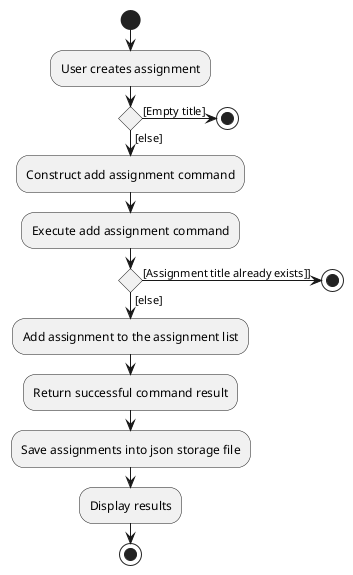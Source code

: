 @startuml
start

:User creates assignment;

if () then ([Empty title])
    stop
else ([else])
    :Construct add assignment command;

    :Execute add assignment command;

    if () then ([Assignment title already exists]])
        stop
    else ([else])
        :Add assignment to the assignment list;
        :Return successful command result;
        :Save assignments into json storage file;
    endif
endif

:Display results;
stop
@enduml
